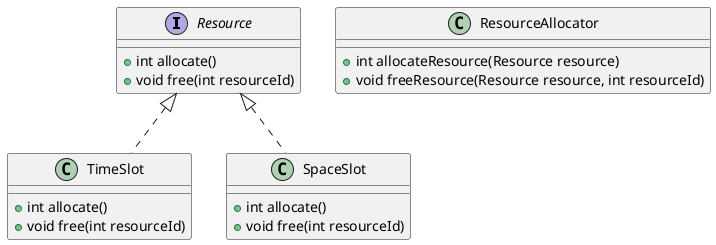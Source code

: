 @startuml ResourcesManagmenet

interface Resource {
    +int allocate()
    +void free(int resourceId)
}

class ResourceAllocator {
    +int allocateResource(Resource resource)
    +void freeResource(Resource resource, int resourceId)
}

class TimeSlot {
    +int allocate()
    +void free(int resourceId)
}

class SpaceSlot {
    +int allocate()
    +void free(int resourceId)
}

Resource <|.. TimeSlot
Resource <|.. SpaceSlot

@enduml
